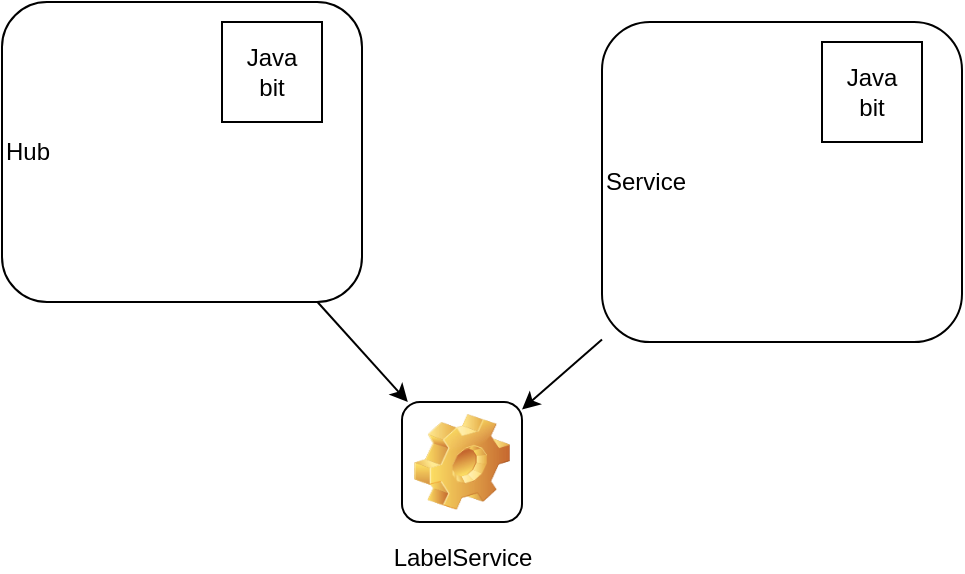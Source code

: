 <mxfile>
    <diagram id="YrfvM3OQzuqEwnVxmFSh" name="Page-1">
        <mxGraphModel dx="588" dy="518" grid="1" gridSize="10" guides="1" tooltips="1" connect="1" arrows="1" fold="1" page="1" pageScale="1" pageWidth="827" pageHeight="1169" math="0" shadow="0">
            <root>
                <mxCell id="0"/>
                <mxCell id="1" parent="0"/>
                <mxCell id="9" style="edgeStyle=none;html=1;" edge="1" parent="1" source="2" target="6">
                    <mxGeometry relative="1" as="geometry"/>
                </mxCell>
                <mxCell id="2" value="Hub" style="rounded=1;whiteSpace=wrap;html=1;align=left;" vertex="1" parent="1">
                    <mxGeometry x="240" y="60" width="180" height="150" as="geometry"/>
                </mxCell>
                <mxCell id="10" style="edgeStyle=none;html=1;" edge="1" parent="1" source="3" target="6">
                    <mxGeometry relative="1" as="geometry"/>
                </mxCell>
                <mxCell id="3" value="Service" style="rounded=1;whiteSpace=wrap;html=1;align=left;" vertex="1" parent="1">
                    <mxGeometry x="540" y="70" width="180" height="160" as="geometry"/>
                </mxCell>
                <mxCell id="4" value="Java&lt;br&gt;bit" style="whiteSpace=wrap;html=1;aspect=fixed;" vertex="1" parent="1">
                    <mxGeometry x="350" y="70" width="50" height="50" as="geometry"/>
                </mxCell>
                <mxCell id="5" value="Java&lt;br&gt;bit" style="whiteSpace=wrap;html=1;aspect=fixed;" vertex="1" parent="1">
                    <mxGeometry x="650" y="80" width="50" height="50" as="geometry"/>
                </mxCell>
                <mxCell id="6" value="LabelService&lt;br&gt;" style="icon;html=1;image=img/clipart/Gear_128x128.png" vertex="1" parent="1">
                    <mxGeometry x="440" y="260" width="60" height="60" as="geometry"/>
                </mxCell>
            </root>
        </mxGraphModel>
    </diagram>
</mxfile>